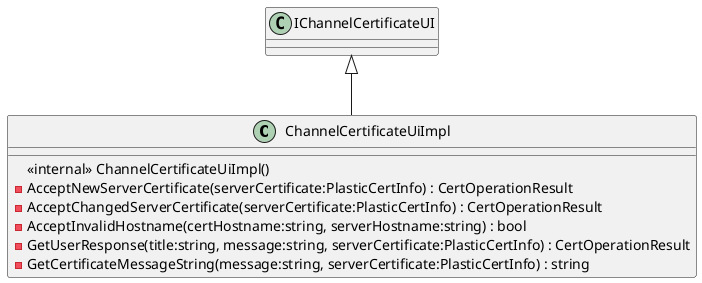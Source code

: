 @startuml
class ChannelCertificateUiImpl {
    <<internal>> ChannelCertificateUiImpl()
    - AcceptNewServerCertificate(serverCertificate:PlasticCertInfo) : CertOperationResult
    - AcceptChangedServerCertificate(serverCertificate:PlasticCertInfo) : CertOperationResult
    - AcceptInvalidHostname(certHostname:string, serverHostname:string) : bool
    - GetUserResponse(title:string, message:string, serverCertificate:PlasticCertInfo) : CertOperationResult
    - GetCertificateMessageString(message:string, serverCertificate:PlasticCertInfo) : string
}
IChannelCertificateUI <|-- ChannelCertificateUiImpl
@enduml
